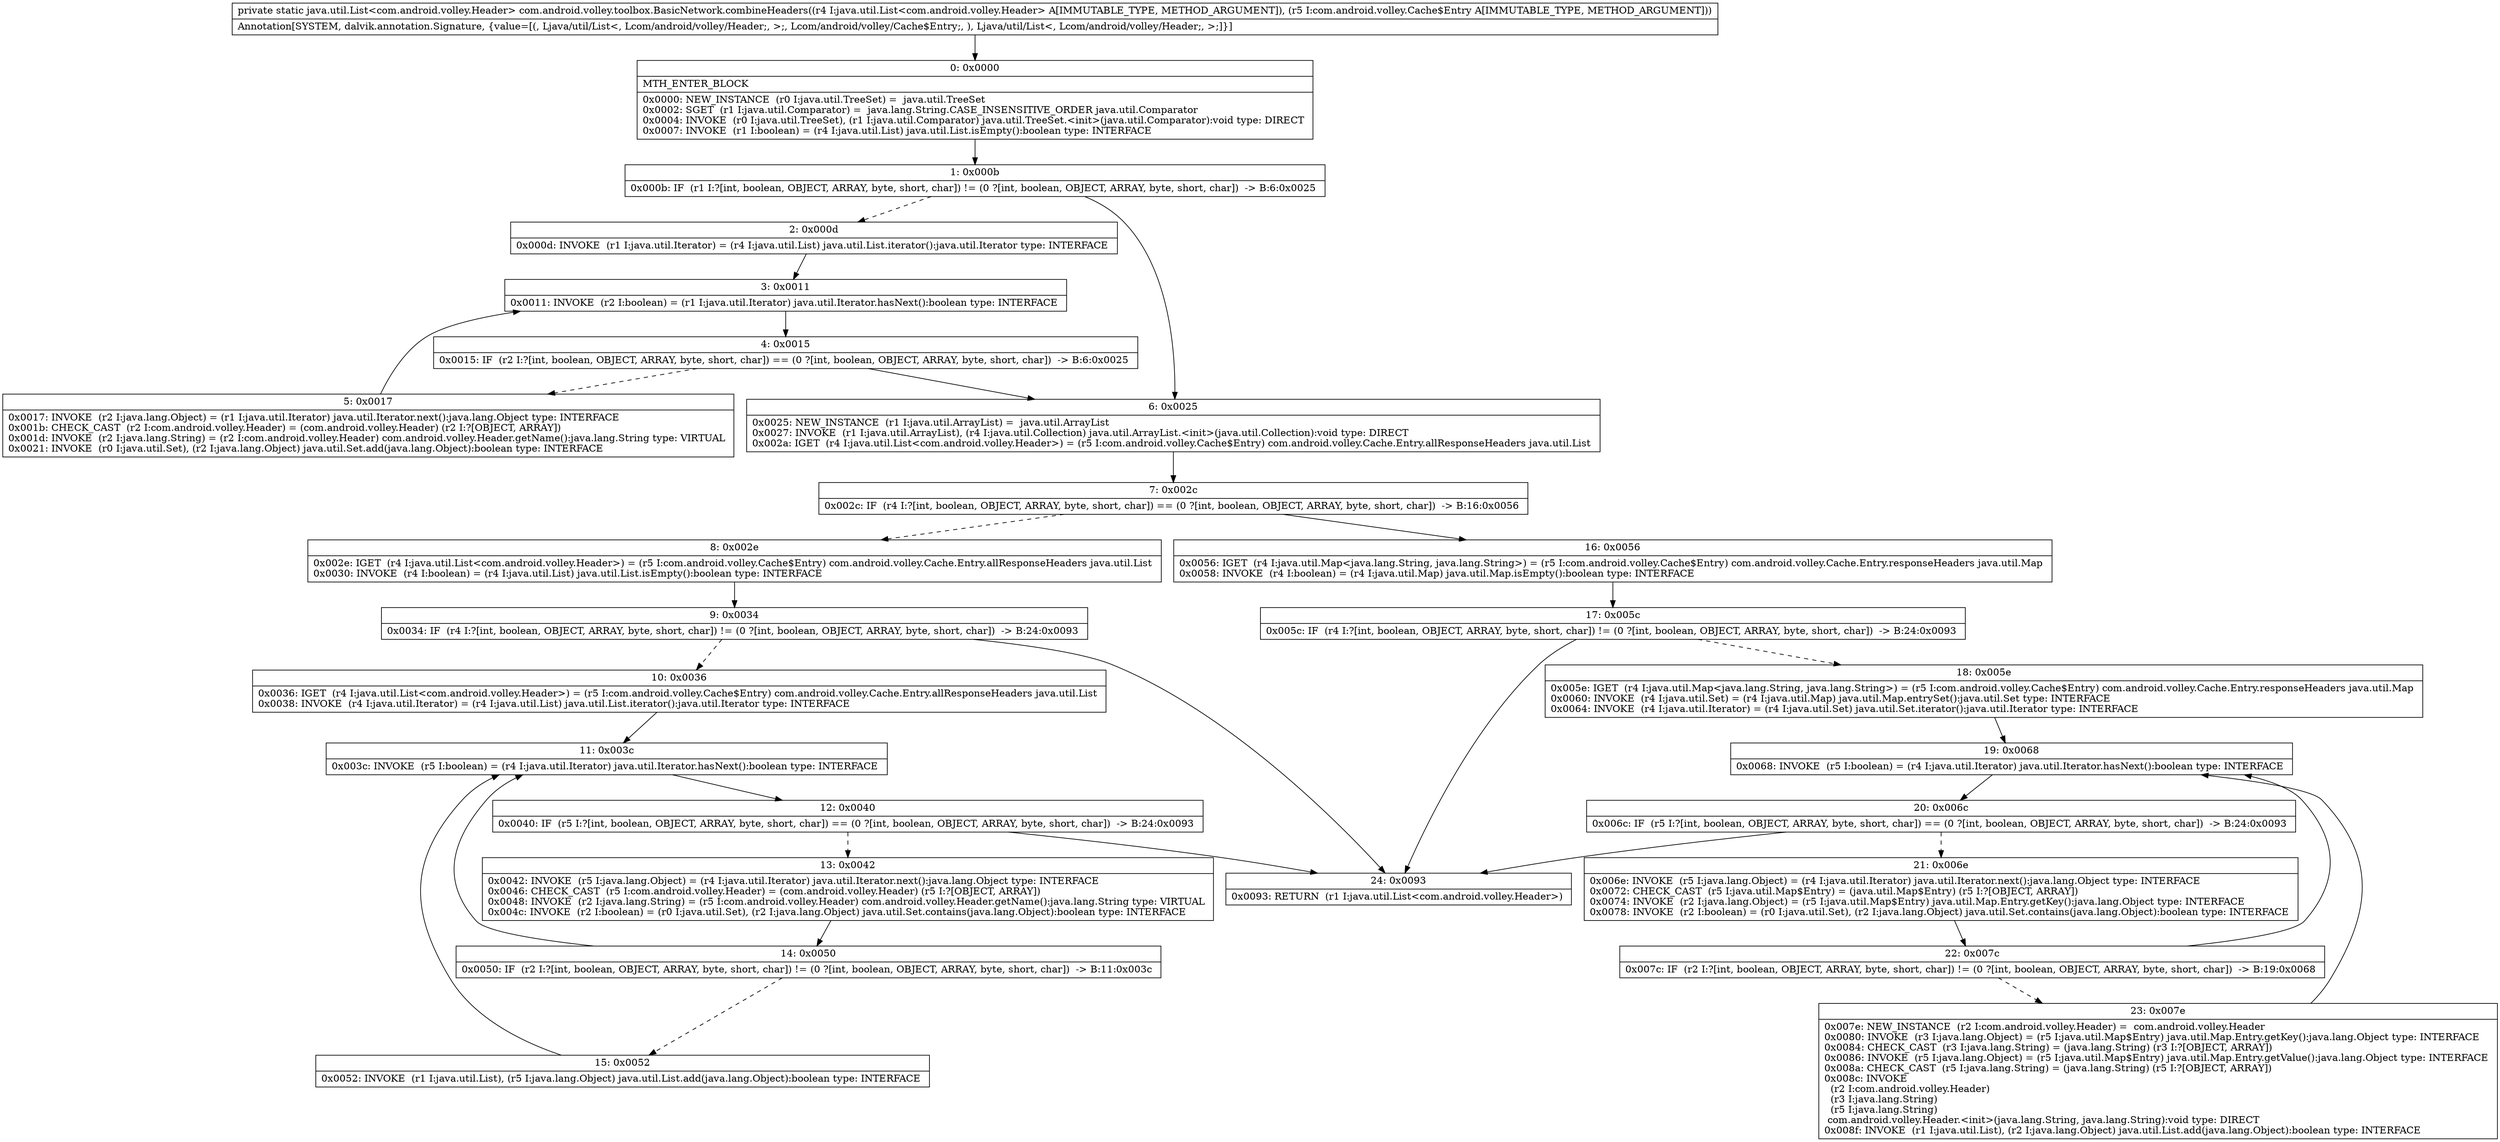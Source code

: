digraph "CFG forcom.android.volley.toolbox.BasicNetwork.combineHeaders(Ljava\/util\/List;Lcom\/android\/volley\/Cache$Entry;)Ljava\/util\/List;" {
Node_0 [shape=record,label="{0\:\ 0x0000|MTH_ENTER_BLOCK\l|0x0000: NEW_INSTANCE  (r0 I:java.util.TreeSet) =  java.util.TreeSet \l0x0002: SGET  (r1 I:java.util.Comparator) =  java.lang.String.CASE_INSENSITIVE_ORDER java.util.Comparator \l0x0004: INVOKE  (r0 I:java.util.TreeSet), (r1 I:java.util.Comparator) java.util.TreeSet.\<init\>(java.util.Comparator):void type: DIRECT \l0x0007: INVOKE  (r1 I:boolean) = (r4 I:java.util.List) java.util.List.isEmpty():boolean type: INTERFACE \l}"];
Node_1 [shape=record,label="{1\:\ 0x000b|0x000b: IF  (r1 I:?[int, boolean, OBJECT, ARRAY, byte, short, char]) != (0 ?[int, boolean, OBJECT, ARRAY, byte, short, char])  \-\> B:6:0x0025 \l}"];
Node_2 [shape=record,label="{2\:\ 0x000d|0x000d: INVOKE  (r1 I:java.util.Iterator) = (r4 I:java.util.List) java.util.List.iterator():java.util.Iterator type: INTERFACE \l}"];
Node_3 [shape=record,label="{3\:\ 0x0011|0x0011: INVOKE  (r2 I:boolean) = (r1 I:java.util.Iterator) java.util.Iterator.hasNext():boolean type: INTERFACE \l}"];
Node_4 [shape=record,label="{4\:\ 0x0015|0x0015: IF  (r2 I:?[int, boolean, OBJECT, ARRAY, byte, short, char]) == (0 ?[int, boolean, OBJECT, ARRAY, byte, short, char])  \-\> B:6:0x0025 \l}"];
Node_5 [shape=record,label="{5\:\ 0x0017|0x0017: INVOKE  (r2 I:java.lang.Object) = (r1 I:java.util.Iterator) java.util.Iterator.next():java.lang.Object type: INTERFACE \l0x001b: CHECK_CAST  (r2 I:com.android.volley.Header) = (com.android.volley.Header) (r2 I:?[OBJECT, ARRAY]) \l0x001d: INVOKE  (r2 I:java.lang.String) = (r2 I:com.android.volley.Header) com.android.volley.Header.getName():java.lang.String type: VIRTUAL \l0x0021: INVOKE  (r0 I:java.util.Set), (r2 I:java.lang.Object) java.util.Set.add(java.lang.Object):boolean type: INTERFACE \l}"];
Node_6 [shape=record,label="{6\:\ 0x0025|0x0025: NEW_INSTANCE  (r1 I:java.util.ArrayList) =  java.util.ArrayList \l0x0027: INVOKE  (r1 I:java.util.ArrayList), (r4 I:java.util.Collection) java.util.ArrayList.\<init\>(java.util.Collection):void type: DIRECT \l0x002a: IGET  (r4 I:java.util.List\<com.android.volley.Header\>) = (r5 I:com.android.volley.Cache$Entry) com.android.volley.Cache.Entry.allResponseHeaders java.util.List \l}"];
Node_7 [shape=record,label="{7\:\ 0x002c|0x002c: IF  (r4 I:?[int, boolean, OBJECT, ARRAY, byte, short, char]) == (0 ?[int, boolean, OBJECT, ARRAY, byte, short, char])  \-\> B:16:0x0056 \l}"];
Node_8 [shape=record,label="{8\:\ 0x002e|0x002e: IGET  (r4 I:java.util.List\<com.android.volley.Header\>) = (r5 I:com.android.volley.Cache$Entry) com.android.volley.Cache.Entry.allResponseHeaders java.util.List \l0x0030: INVOKE  (r4 I:boolean) = (r4 I:java.util.List) java.util.List.isEmpty():boolean type: INTERFACE \l}"];
Node_9 [shape=record,label="{9\:\ 0x0034|0x0034: IF  (r4 I:?[int, boolean, OBJECT, ARRAY, byte, short, char]) != (0 ?[int, boolean, OBJECT, ARRAY, byte, short, char])  \-\> B:24:0x0093 \l}"];
Node_10 [shape=record,label="{10\:\ 0x0036|0x0036: IGET  (r4 I:java.util.List\<com.android.volley.Header\>) = (r5 I:com.android.volley.Cache$Entry) com.android.volley.Cache.Entry.allResponseHeaders java.util.List \l0x0038: INVOKE  (r4 I:java.util.Iterator) = (r4 I:java.util.List) java.util.List.iterator():java.util.Iterator type: INTERFACE \l}"];
Node_11 [shape=record,label="{11\:\ 0x003c|0x003c: INVOKE  (r5 I:boolean) = (r4 I:java.util.Iterator) java.util.Iterator.hasNext():boolean type: INTERFACE \l}"];
Node_12 [shape=record,label="{12\:\ 0x0040|0x0040: IF  (r5 I:?[int, boolean, OBJECT, ARRAY, byte, short, char]) == (0 ?[int, boolean, OBJECT, ARRAY, byte, short, char])  \-\> B:24:0x0093 \l}"];
Node_13 [shape=record,label="{13\:\ 0x0042|0x0042: INVOKE  (r5 I:java.lang.Object) = (r4 I:java.util.Iterator) java.util.Iterator.next():java.lang.Object type: INTERFACE \l0x0046: CHECK_CAST  (r5 I:com.android.volley.Header) = (com.android.volley.Header) (r5 I:?[OBJECT, ARRAY]) \l0x0048: INVOKE  (r2 I:java.lang.String) = (r5 I:com.android.volley.Header) com.android.volley.Header.getName():java.lang.String type: VIRTUAL \l0x004c: INVOKE  (r2 I:boolean) = (r0 I:java.util.Set), (r2 I:java.lang.Object) java.util.Set.contains(java.lang.Object):boolean type: INTERFACE \l}"];
Node_14 [shape=record,label="{14\:\ 0x0050|0x0050: IF  (r2 I:?[int, boolean, OBJECT, ARRAY, byte, short, char]) != (0 ?[int, boolean, OBJECT, ARRAY, byte, short, char])  \-\> B:11:0x003c \l}"];
Node_15 [shape=record,label="{15\:\ 0x0052|0x0052: INVOKE  (r1 I:java.util.List), (r5 I:java.lang.Object) java.util.List.add(java.lang.Object):boolean type: INTERFACE \l}"];
Node_16 [shape=record,label="{16\:\ 0x0056|0x0056: IGET  (r4 I:java.util.Map\<java.lang.String, java.lang.String\>) = (r5 I:com.android.volley.Cache$Entry) com.android.volley.Cache.Entry.responseHeaders java.util.Map \l0x0058: INVOKE  (r4 I:boolean) = (r4 I:java.util.Map) java.util.Map.isEmpty():boolean type: INTERFACE \l}"];
Node_17 [shape=record,label="{17\:\ 0x005c|0x005c: IF  (r4 I:?[int, boolean, OBJECT, ARRAY, byte, short, char]) != (0 ?[int, boolean, OBJECT, ARRAY, byte, short, char])  \-\> B:24:0x0093 \l}"];
Node_18 [shape=record,label="{18\:\ 0x005e|0x005e: IGET  (r4 I:java.util.Map\<java.lang.String, java.lang.String\>) = (r5 I:com.android.volley.Cache$Entry) com.android.volley.Cache.Entry.responseHeaders java.util.Map \l0x0060: INVOKE  (r4 I:java.util.Set) = (r4 I:java.util.Map) java.util.Map.entrySet():java.util.Set type: INTERFACE \l0x0064: INVOKE  (r4 I:java.util.Iterator) = (r4 I:java.util.Set) java.util.Set.iterator():java.util.Iterator type: INTERFACE \l}"];
Node_19 [shape=record,label="{19\:\ 0x0068|0x0068: INVOKE  (r5 I:boolean) = (r4 I:java.util.Iterator) java.util.Iterator.hasNext():boolean type: INTERFACE \l}"];
Node_20 [shape=record,label="{20\:\ 0x006c|0x006c: IF  (r5 I:?[int, boolean, OBJECT, ARRAY, byte, short, char]) == (0 ?[int, boolean, OBJECT, ARRAY, byte, short, char])  \-\> B:24:0x0093 \l}"];
Node_21 [shape=record,label="{21\:\ 0x006e|0x006e: INVOKE  (r5 I:java.lang.Object) = (r4 I:java.util.Iterator) java.util.Iterator.next():java.lang.Object type: INTERFACE \l0x0072: CHECK_CAST  (r5 I:java.util.Map$Entry) = (java.util.Map$Entry) (r5 I:?[OBJECT, ARRAY]) \l0x0074: INVOKE  (r2 I:java.lang.Object) = (r5 I:java.util.Map$Entry) java.util.Map.Entry.getKey():java.lang.Object type: INTERFACE \l0x0078: INVOKE  (r2 I:boolean) = (r0 I:java.util.Set), (r2 I:java.lang.Object) java.util.Set.contains(java.lang.Object):boolean type: INTERFACE \l}"];
Node_22 [shape=record,label="{22\:\ 0x007c|0x007c: IF  (r2 I:?[int, boolean, OBJECT, ARRAY, byte, short, char]) != (0 ?[int, boolean, OBJECT, ARRAY, byte, short, char])  \-\> B:19:0x0068 \l}"];
Node_23 [shape=record,label="{23\:\ 0x007e|0x007e: NEW_INSTANCE  (r2 I:com.android.volley.Header) =  com.android.volley.Header \l0x0080: INVOKE  (r3 I:java.lang.Object) = (r5 I:java.util.Map$Entry) java.util.Map.Entry.getKey():java.lang.Object type: INTERFACE \l0x0084: CHECK_CAST  (r3 I:java.lang.String) = (java.lang.String) (r3 I:?[OBJECT, ARRAY]) \l0x0086: INVOKE  (r5 I:java.lang.Object) = (r5 I:java.util.Map$Entry) java.util.Map.Entry.getValue():java.lang.Object type: INTERFACE \l0x008a: CHECK_CAST  (r5 I:java.lang.String) = (java.lang.String) (r5 I:?[OBJECT, ARRAY]) \l0x008c: INVOKE  \l  (r2 I:com.android.volley.Header)\l  (r3 I:java.lang.String)\l  (r5 I:java.lang.String)\l com.android.volley.Header.\<init\>(java.lang.String, java.lang.String):void type: DIRECT \l0x008f: INVOKE  (r1 I:java.util.List), (r2 I:java.lang.Object) java.util.List.add(java.lang.Object):boolean type: INTERFACE \l}"];
Node_24 [shape=record,label="{24\:\ 0x0093|0x0093: RETURN  (r1 I:java.util.List\<com.android.volley.Header\>) \l}"];
MethodNode[shape=record,label="{private static java.util.List\<com.android.volley.Header\> com.android.volley.toolbox.BasicNetwork.combineHeaders((r4 I:java.util.List\<com.android.volley.Header\> A[IMMUTABLE_TYPE, METHOD_ARGUMENT]), (r5 I:com.android.volley.Cache$Entry A[IMMUTABLE_TYPE, METHOD_ARGUMENT]))  | Annotation[SYSTEM, dalvik.annotation.Signature, \{value=[(, Ljava\/util\/List\<, Lcom\/android\/volley\/Header;, \>;, Lcom\/android\/volley\/Cache$Entry;, ), Ljava\/util\/List\<, Lcom\/android\/volley\/Header;, \>;]\}]\l}"];
MethodNode -> Node_0;
Node_0 -> Node_1;
Node_1 -> Node_2[style=dashed];
Node_1 -> Node_6;
Node_2 -> Node_3;
Node_3 -> Node_4;
Node_4 -> Node_5[style=dashed];
Node_4 -> Node_6;
Node_5 -> Node_3;
Node_6 -> Node_7;
Node_7 -> Node_8[style=dashed];
Node_7 -> Node_16;
Node_8 -> Node_9;
Node_9 -> Node_10[style=dashed];
Node_9 -> Node_24;
Node_10 -> Node_11;
Node_11 -> Node_12;
Node_12 -> Node_13[style=dashed];
Node_12 -> Node_24;
Node_13 -> Node_14;
Node_14 -> Node_11;
Node_14 -> Node_15[style=dashed];
Node_15 -> Node_11;
Node_16 -> Node_17;
Node_17 -> Node_18[style=dashed];
Node_17 -> Node_24;
Node_18 -> Node_19;
Node_19 -> Node_20;
Node_20 -> Node_21[style=dashed];
Node_20 -> Node_24;
Node_21 -> Node_22;
Node_22 -> Node_19;
Node_22 -> Node_23[style=dashed];
Node_23 -> Node_19;
}

